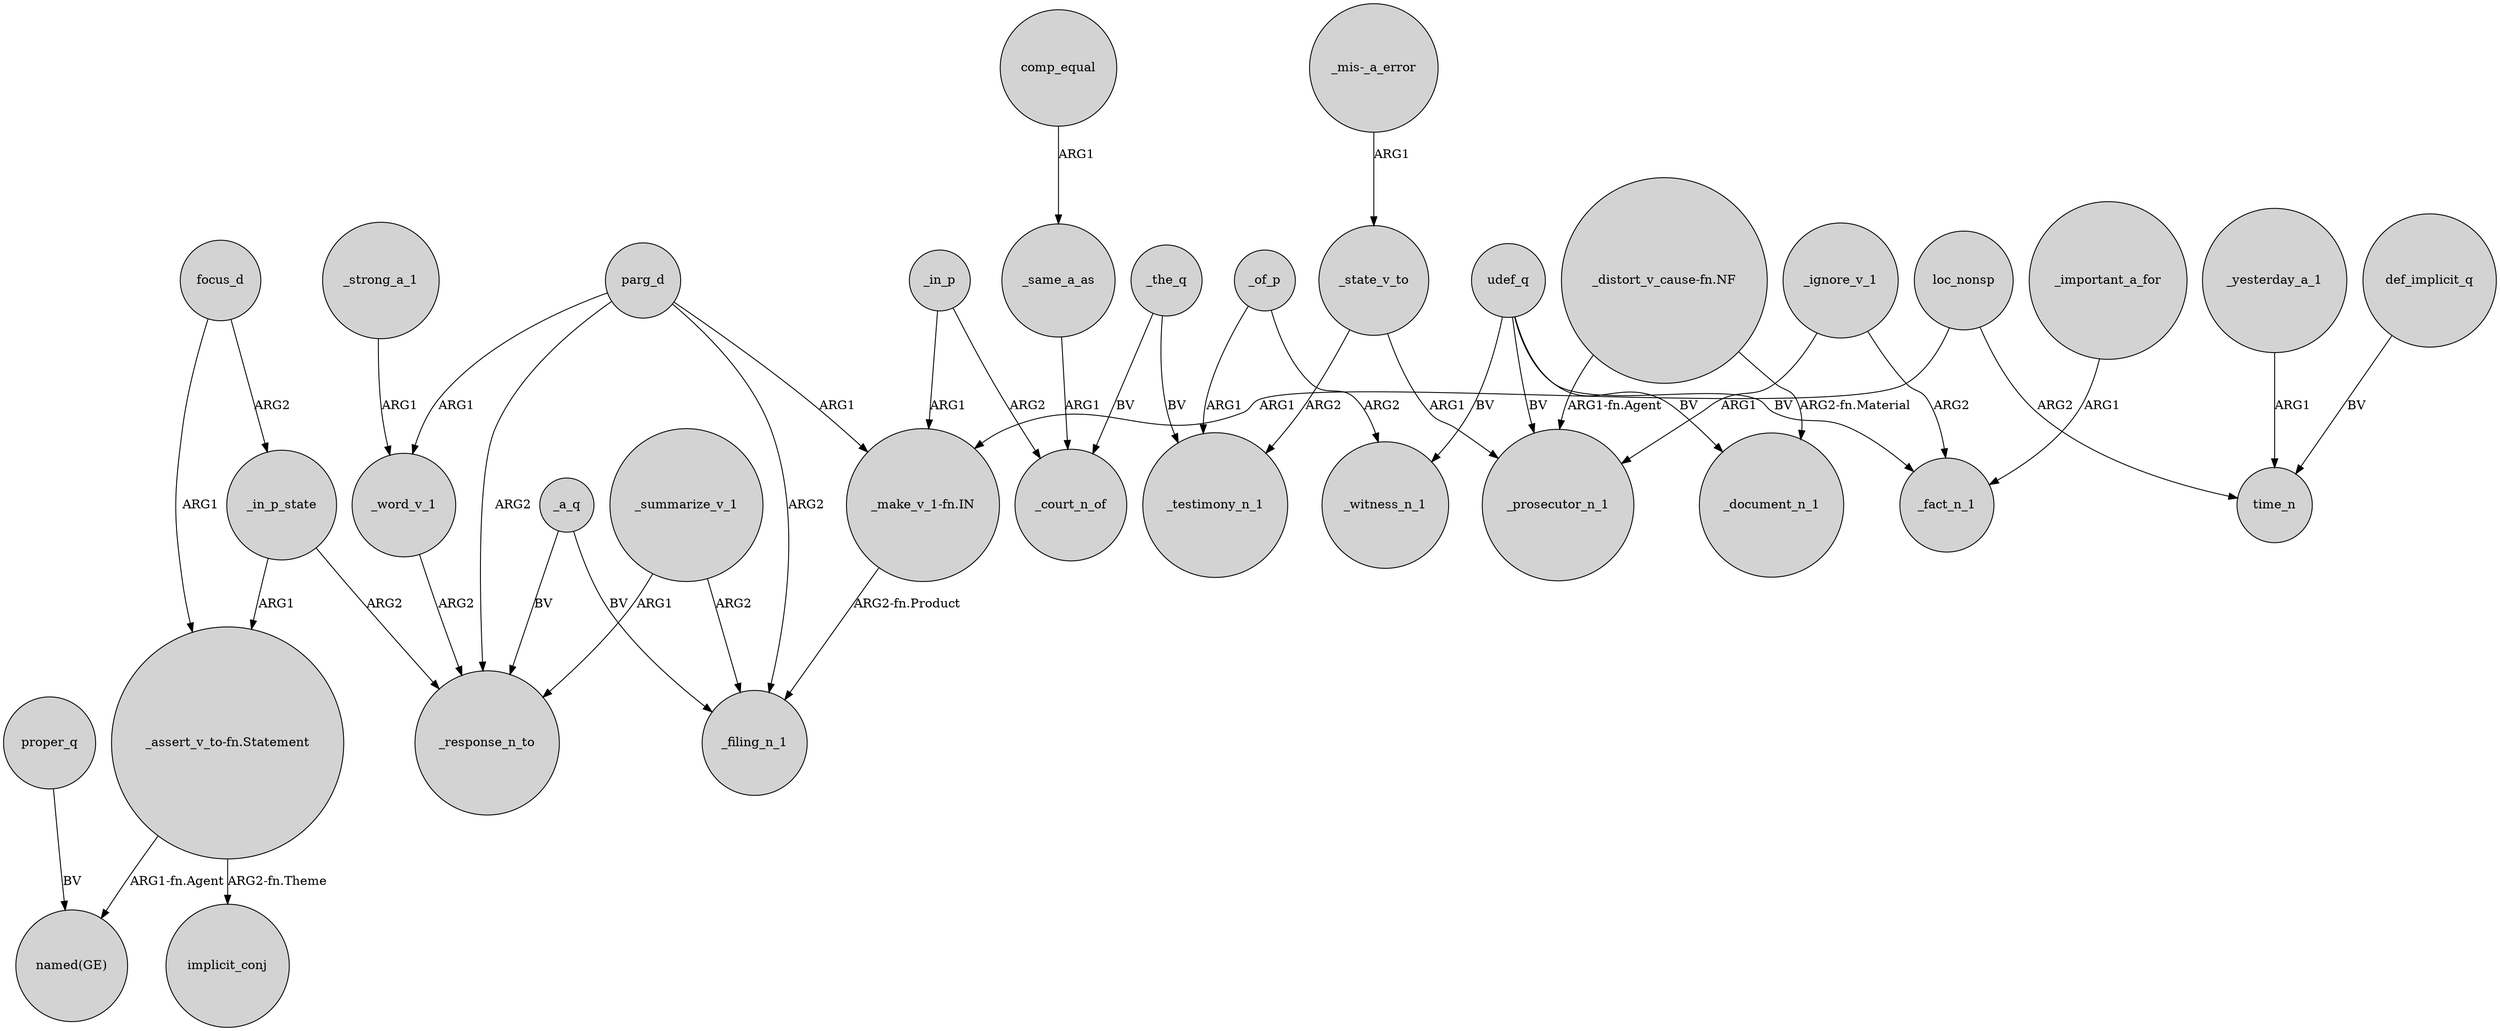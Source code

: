 digraph {
	node [shape=circle style=filled]
	"_assert_v_to-fn.Statement" -> "named(GE)" [label="ARG1-fn.Agent"]
	_summarize_v_1 -> _response_n_to [label=ARG1]
	_yesterday_a_1 -> time_n [label=ARG1]
	"_mis-_a_error" -> _state_v_to [label=ARG1]
	_in_p_state -> _response_n_to [label=ARG2]
	_summarize_v_1 -> _filing_n_1 [label=ARG2]
	_of_p -> _witness_n_1 [label=ARG2]
	_state_v_to -> _prosecutor_n_1 [label=ARG1]
	_state_v_to -> _testimony_n_1 [label=ARG2]
	"_distort_v_cause-fn.NF" -> _document_n_1 [label="ARG2-fn.Material"]
	_in_p -> "_make_v_1-fn.IN" [label=ARG1]
	proper_q -> "named(GE)" [label=BV]
	_ignore_v_1 -> _prosecutor_n_1 [label=ARG1]
	focus_d -> _in_p_state [label=ARG2]
	_the_q -> _court_n_of [label=BV]
	_word_v_1 -> _response_n_to [label=ARG2]
	"_assert_v_to-fn.Statement" -> implicit_conj [label="ARG2-fn.Theme"]
	udef_q -> _document_n_1 [label=BV]
	loc_nonsp -> time_n [label=ARG2]
	udef_q -> _prosecutor_n_1 [label=BV]
	_of_p -> _testimony_n_1 [label=ARG1]
	udef_q -> _fact_n_1 [label=BV]
	focus_d -> "_assert_v_to-fn.Statement" [label=ARG1]
	"_distort_v_cause-fn.NF" -> _prosecutor_n_1 [label="ARG1-fn.Agent"]
	_ignore_v_1 -> _fact_n_1 [label=ARG2]
	_the_q -> _testimony_n_1 [label=BV]
	_in_p -> _court_n_of [label=ARG2]
	comp_equal -> _same_a_as [label=ARG1]
	_a_q -> _response_n_to [label=BV]
	_a_q -> _filing_n_1 [label=BV]
	parg_d -> _response_n_to [label=ARG2]
	"_make_v_1-fn.IN" -> _filing_n_1 [label="ARG2-fn.Product"]
	_same_a_as -> _court_n_of [label=ARG1]
	_strong_a_1 -> _word_v_1 [label=ARG1]
	parg_d -> "_make_v_1-fn.IN" [label=ARG1]
	_in_p_state -> "_assert_v_to-fn.Statement" [label=ARG1]
	parg_d -> _word_v_1 [label=ARG1]
	parg_d -> _filing_n_1 [label=ARG2]
	udef_q -> _witness_n_1 [label=BV]
	_important_a_for -> _fact_n_1 [label=ARG1]
	loc_nonsp -> "_make_v_1-fn.IN" [label=ARG1]
	def_implicit_q -> time_n [label=BV]
}
